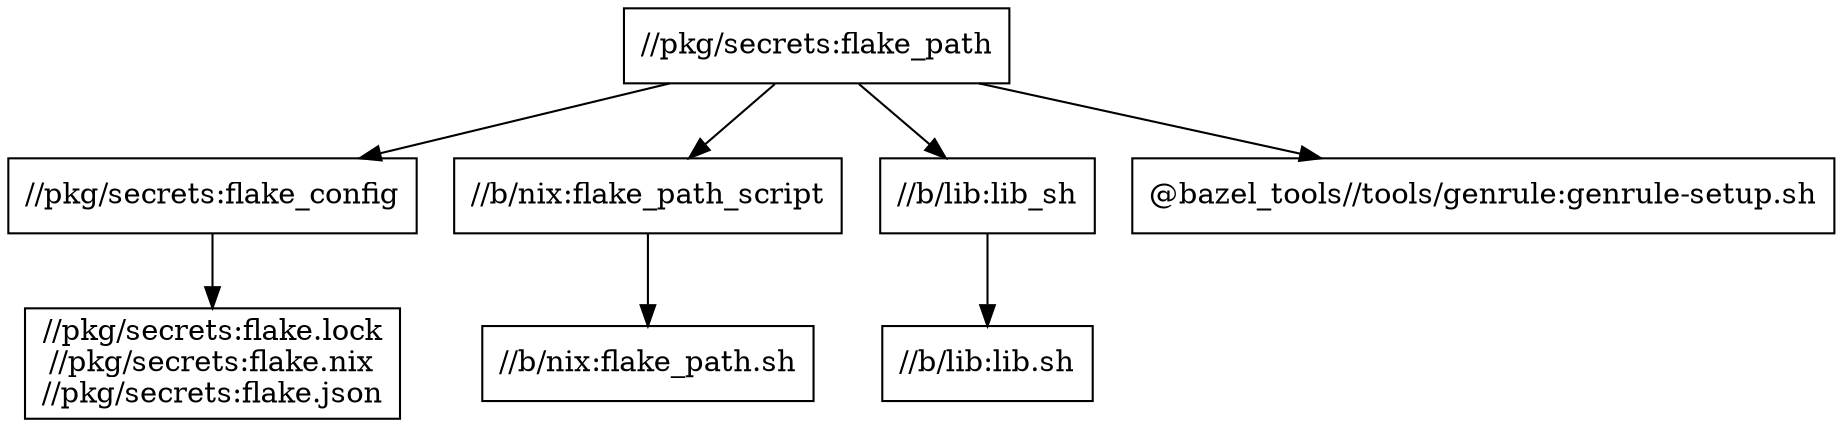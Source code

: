 digraph mygraph {
  node [shape=box];
  "//pkg/secrets:flake_path"
  "//pkg/secrets:flake_path" -> "//pkg/secrets:flake_config"
  "//pkg/secrets:flake_path" -> "//b/nix:flake_path_script"
  "//pkg/secrets:flake_path" -> "//b/lib:lib_sh"
  "//pkg/secrets:flake_path" -> "@bazel_tools//tools/genrule:genrule-setup.sh"
  "//b/nix:flake_path_script"
  "//b/nix:flake_path_script" -> "//b/nix:flake_path.sh"
  "@bazel_tools//tools/genrule:genrule-setup.sh"
  "//b/nix:flake_path.sh"
  "//pkg/secrets:flake_config"
  "//pkg/secrets:flake_config" -> "//pkg/secrets:flake.lock\n//pkg/secrets:flake.nix\n//pkg/secrets:flake.json"
  "//b/lib:lib_sh"
  "//b/lib:lib_sh" -> "//b/lib:lib.sh"
  "//b/lib:lib.sh"
  "//pkg/secrets:flake.lock\n//pkg/secrets:flake.nix\n//pkg/secrets:flake.json"
}
